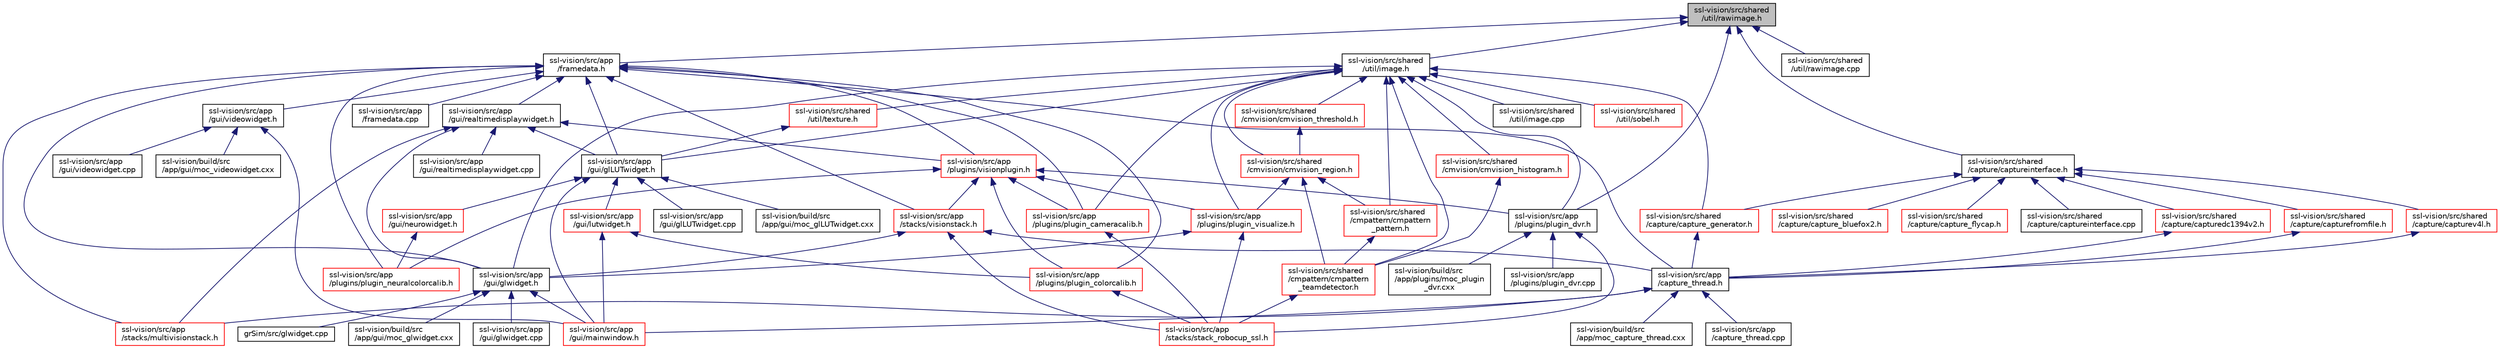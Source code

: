 digraph "ssl-vision/src/shared/util/rawimage.h"
{
 // INTERACTIVE_SVG=YES
  edge [fontname="Helvetica",fontsize="10",labelfontname="Helvetica",labelfontsize="10"];
  node [fontname="Helvetica",fontsize="10",shape=record];
  Node1 [label="ssl-vision/src/shared\l/util/rawimage.h",height=0.2,width=0.4,color="black", fillcolor="grey75", style="filled", fontcolor="black"];
  Node1 -> Node2 [dir="back",color="midnightblue",fontsize="10",style="solid",fontname="Helvetica"];
  Node2 [label="ssl-vision/src/app\l/framedata.h",height=0.2,width=0.4,color="black", fillcolor="white", style="filled",URL="$d7/d97/framedata_8h.html",tooltip="C++ Interface: FrameData. "];
  Node2 -> Node3 [dir="back",color="midnightblue",fontsize="10",style="solid",fontname="Helvetica"];
  Node3 [label="ssl-vision/src/app\l/gui/glLUTwidget.h",height=0.2,width=0.4,color="black", fillcolor="white", style="filled",URL="$d7/da4/gl_l_u_twidget_8h.html",tooltip="C++ Interface: GLLUTWidget. "];
  Node3 -> Node4 [dir="back",color="midnightblue",fontsize="10",style="solid",fontname="Helvetica"];
  Node4 [label="ssl-vision/build/src\l/app/gui/moc_glLUTwidget.cxx",height=0.2,width=0.4,color="black", fillcolor="white", style="filled",URL="$db/dd9/moc__gl_l_u_twidget_8cxx.html"];
  Node3 -> Node5 [dir="back",color="midnightblue",fontsize="10",style="solid",fontname="Helvetica"];
  Node5 [label="ssl-vision/src/app\l/gui/lutwidget.h",height=0.2,width=0.4,color="red", fillcolor="white", style="filled",URL="$d7/d92/lutwidget_8h.html",tooltip="C++ Interface: LUTWidget. "];
  Node5 -> Node6 [dir="back",color="midnightblue",fontsize="10",style="solid",fontname="Helvetica"];
  Node6 [label="ssl-vision/src/app\l/gui/mainwindow.h",height=0.2,width=0.4,color="red", fillcolor="white", style="filled",URL="$d7/d16/ssl-vision_2src_2app_2gui_2mainwindow_8h.html"];
  Node5 -> Node7 [dir="back",color="midnightblue",fontsize="10",style="solid",fontname="Helvetica"];
  Node7 [label="ssl-vision/src/app\l/plugins/plugin_colorcalib.h",height=0.2,width=0.4,color="red", fillcolor="white", style="filled",URL="$da/df9/plugin__colorcalib_8h.html",tooltip="C++ Interface: plugin_colorcalib. "];
  Node7 -> Node8 [dir="back",color="midnightblue",fontsize="10",style="solid",fontname="Helvetica"];
  Node8 [label="ssl-vision/src/app\l/stacks/stack_robocup_ssl.h",height=0.2,width=0.4,color="red", fillcolor="white", style="filled",URL="$d1/d92/stack__robocup__ssl_8h.html",tooltip="C++ Interface: stack_robocup_ssl. "];
  Node3 -> Node6 [dir="back",color="midnightblue",fontsize="10",style="solid",fontname="Helvetica"];
  Node3 -> Node9 [dir="back",color="midnightblue",fontsize="10",style="solid",fontname="Helvetica"];
  Node9 [label="ssl-vision/src/app\l/gui/glLUTwidget.cpp",height=0.2,width=0.4,color="black", fillcolor="white", style="filled",URL="$dc/d57/gl_l_u_twidget_8cpp.html",tooltip="C++ Implementation: GLLUTWidget. "];
  Node3 -> Node10 [dir="back",color="midnightblue",fontsize="10",style="solid",fontname="Helvetica"];
  Node10 [label="ssl-vision/src/app\l/gui/neurowidget.h",height=0.2,width=0.4,color="red", fillcolor="white", style="filled",URL="$da/dad/neurowidget_8h.html",tooltip="C++ Implementation: NeuroWidget. "];
  Node10 -> Node11 [dir="back",color="midnightblue",fontsize="10",style="solid",fontname="Helvetica"];
  Node11 [label="ssl-vision/src/app\l/plugins/plugin_neuralcolorcalib.h",height=0.2,width=0.4,color="red", fillcolor="white", style="filled",URL="$d4/d83/plugin__neuralcolorcalib_8h.html",tooltip="C++ Interface: plugin_neuralcolorcalib. "];
  Node2 -> Node12 [dir="back",color="midnightblue",fontsize="10",style="solid",fontname="Helvetica"];
  Node12 [label="ssl-vision/src/app\l/gui/realtimedisplaywidget.h",height=0.2,width=0.4,color="black", fillcolor="white", style="filled",URL="$d5/df4/realtimedisplaywidget_8h.html",tooltip="C++ Interface: RealTimeDisplayWidget. "];
  Node12 -> Node3 [dir="back",color="midnightblue",fontsize="10",style="solid",fontname="Helvetica"];
  Node12 -> Node13 [dir="back",color="midnightblue",fontsize="10",style="solid",fontname="Helvetica"];
  Node13 [label="ssl-vision/src/app\l/gui/glwidget.h",height=0.2,width=0.4,color="black", fillcolor="white", style="filled",URL="$d8/d94/ssl-vision_2src_2app_2gui_2glwidget_8h.html"];
  Node13 -> Node14 [dir="back",color="midnightblue",fontsize="10",style="solid",fontname="Helvetica"];
  Node14 [label="grSim/src/glwidget.cpp",height=0.2,width=0.4,color="black", fillcolor="white", style="filled",URL="$d2/d51/gr_sim_2src_2glwidget_8cpp.html"];
  Node13 -> Node15 [dir="back",color="midnightblue",fontsize="10",style="solid",fontname="Helvetica"];
  Node15 [label="ssl-vision/build/src\l/app/gui/moc_glwidget.cxx",height=0.2,width=0.4,color="black", fillcolor="white", style="filled",URL="$d9/d85/moc__glwidget_8cxx.html"];
  Node13 -> Node6 [dir="back",color="midnightblue",fontsize="10",style="solid",fontname="Helvetica"];
  Node13 -> Node16 [dir="back",color="midnightblue",fontsize="10",style="solid",fontname="Helvetica"];
  Node16 [label="ssl-vision/src/app\l/gui/glwidget.cpp",height=0.2,width=0.4,color="black", fillcolor="white", style="filled",URL="$dc/d65/ssl-vision_2src_2app_2gui_2glwidget_8cpp.html"];
  Node12 -> Node17 [dir="back",color="midnightblue",fontsize="10",style="solid",fontname="Helvetica"];
  Node17 [label="ssl-vision/src/app\l/plugins/visionplugin.h",height=0.2,width=0.4,color="red", fillcolor="white", style="filled",URL="$d8/de0/visionplugin_8h.html",tooltip="C++ Interface: VisionPlugin. "];
  Node17 -> Node18 [dir="back",color="midnightblue",fontsize="10",style="solid",fontname="Helvetica"];
  Node18 [label="ssl-vision/src/app\l/plugins/plugin_dvr.h",height=0.2,width=0.4,color="black", fillcolor="white", style="filled",URL="$d1/df0/plugin__dvr_8h.html",tooltip="C++ Interface: plugin_dvr. "];
  Node18 -> Node19 [dir="back",color="midnightblue",fontsize="10",style="solid",fontname="Helvetica"];
  Node19 [label="ssl-vision/build/src\l/app/plugins/moc_plugin\l_dvr.cxx",height=0.2,width=0.4,color="black", fillcolor="white", style="filled",URL="$d3/dfa/moc__plugin__dvr_8cxx.html"];
  Node18 -> Node8 [dir="back",color="midnightblue",fontsize="10",style="solid",fontname="Helvetica"];
  Node18 -> Node20 [dir="back",color="midnightblue",fontsize="10",style="solid",fontname="Helvetica"];
  Node20 [label="ssl-vision/src/app\l/plugins/plugin_dvr.cpp",height=0.2,width=0.4,color="black", fillcolor="white", style="filled",URL="$d5/d9e/plugin__dvr_8cpp.html",tooltip="C++ Implementation: plugin_dvr. "];
  Node17 -> Node21 [dir="back",color="midnightblue",fontsize="10",style="solid",fontname="Helvetica"];
  Node21 [label="ssl-vision/src/app\l/stacks/visionstack.h",height=0.2,width=0.4,color="red", fillcolor="white", style="filled",URL="$dc/d5b/visionstack_8h.html",tooltip="C++ Interface: VisionStack. "];
  Node21 -> Node13 [dir="back",color="midnightblue",fontsize="10",style="solid",fontname="Helvetica"];
  Node21 -> Node22 [dir="back",color="midnightblue",fontsize="10",style="solid",fontname="Helvetica"];
  Node22 [label="ssl-vision/src/app\l/capture_thread.h",height=0.2,width=0.4,color="black", fillcolor="white", style="filled",URL="$d9/dcc/capture__thread_8h.html",tooltip="C++ Interface: CaptureThread. "];
  Node22 -> Node6 [dir="back",color="midnightblue",fontsize="10",style="solid",fontname="Helvetica"];
  Node22 -> Node23 [dir="back",color="midnightblue",fontsize="10",style="solid",fontname="Helvetica"];
  Node23 [label="ssl-vision/build/src\l/app/moc_capture_thread.cxx",height=0.2,width=0.4,color="black", fillcolor="white", style="filled",URL="$dd/d98/moc__capture__thread_8cxx.html"];
  Node22 -> Node24 [dir="back",color="midnightblue",fontsize="10",style="solid",fontname="Helvetica"];
  Node24 [label="ssl-vision/src/app\l/stacks/multivisionstack.h",height=0.2,width=0.4,color="red", fillcolor="white", style="filled",URL="$d4/de9/multivisionstack_8h.html",tooltip="C++ Interface: MultiVisionStack. "];
  Node22 -> Node25 [dir="back",color="midnightblue",fontsize="10",style="solid",fontname="Helvetica"];
  Node25 [label="ssl-vision/src/app\l/capture_thread.cpp",height=0.2,width=0.4,color="black", fillcolor="white", style="filled",URL="$d9/d3e/capture__thread_8cpp.html",tooltip="C++ Implementation: CaptureThread. "];
  Node21 -> Node8 [dir="back",color="midnightblue",fontsize="10",style="solid",fontname="Helvetica"];
  Node17 -> Node26 [dir="back",color="midnightblue",fontsize="10",style="solid",fontname="Helvetica"];
  Node26 [label="ssl-vision/src/app\l/plugins/plugin_cameracalib.h",height=0.2,width=0.4,color="red", fillcolor="white", style="filled",URL="$da/d18/plugin__cameracalib_8h.html",tooltip="C++ Interface: plugin_cameracalib. "];
  Node26 -> Node8 [dir="back",color="midnightblue",fontsize="10",style="solid",fontname="Helvetica"];
  Node17 -> Node7 [dir="back",color="midnightblue",fontsize="10",style="solid",fontname="Helvetica"];
  Node17 -> Node11 [dir="back",color="midnightblue",fontsize="10",style="solid",fontname="Helvetica"];
  Node17 -> Node27 [dir="back",color="midnightblue",fontsize="10",style="solid",fontname="Helvetica"];
  Node27 [label="ssl-vision/src/app\l/plugins/plugin_visualize.h",height=0.2,width=0.4,color="red", fillcolor="white", style="filled",URL="$d6/dde/plugin__visualize_8h.html",tooltip="C++ Interface: plugin_visualize. "];
  Node27 -> Node13 [dir="back",color="midnightblue",fontsize="10",style="solid",fontname="Helvetica"];
  Node27 -> Node8 [dir="back",color="midnightblue",fontsize="10",style="solid",fontname="Helvetica"];
  Node12 -> Node24 [dir="back",color="midnightblue",fontsize="10",style="solid",fontname="Helvetica"];
  Node12 -> Node28 [dir="back",color="midnightblue",fontsize="10",style="solid",fontname="Helvetica"];
  Node28 [label="ssl-vision/src/app\l/gui/realtimedisplaywidget.cpp",height=0.2,width=0.4,color="black", fillcolor="white", style="filled",URL="$da/dbf/realtimedisplaywidget_8cpp.html",tooltip="C++ Implementation: RealTimeDisplayWidget. "];
  Node2 -> Node13 [dir="back",color="midnightblue",fontsize="10",style="solid",fontname="Helvetica"];
  Node2 -> Node29 [dir="back",color="midnightblue",fontsize="10",style="solid",fontname="Helvetica"];
  Node29 [label="ssl-vision/src/app\l/gui/videowidget.h",height=0.2,width=0.4,color="black", fillcolor="white", style="filled",URL="$d5/d4d/videowidget_8h.html",tooltip="C++ Interface: VideoWidget. "];
  Node29 -> Node6 [dir="back",color="midnightblue",fontsize="10",style="solid",fontname="Helvetica"];
  Node29 -> Node30 [dir="back",color="midnightblue",fontsize="10",style="solid",fontname="Helvetica"];
  Node30 [label="ssl-vision/build/src\l/app/gui/moc_videowidget.cxx",height=0.2,width=0.4,color="black", fillcolor="white", style="filled",URL="$d3/db9/moc__videowidget_8cxx.html"];
  Node29 -> Node31 [dir="back",color="midnightblue",fontsize="10",style="solid",fontname="Helvetica"];
  Node31 [label="ssl-vision/src/app\l/gui/videowidget.cpp",height=0.2,width=0.4,color="black", fillcolor="white", style="filled",URL="$df/d2a/videowidget_8cpp.html",tooltip="C++ Implementation: VideoWidget. "];
  Node2 -> Node22 [dir="back",color="midnightblue",fontsize="10",style="solid",fontname="Helvetica"];
  Node2 -> Node17 [dir="back",color="midnightblue",fontsize="10",style="solid",fontname="Helvetica"];
  Node2 -> Node24 [dir="back",color="midnightblue",fontsize="10",style="solid",fontname="Helvetica"];
  Node2 -> Node21 [dir="back",color="midnightblue",fontsize="10",style="solid",fontname="Helvetica"];
  Node2 -> Node32 [dir="back",color="midnightblue",fontsize="10",style="solid",fontname="Helvetica"];
  Node32 [label="ssl-vision/src/app\l/framedata.cpp",height=0.2,width=0.4,color="black", fillcolor="white", style="filled",URL="$d2/d5e/framedata_8cpp.html",tooltip="C++ Implementation: FrameData. "];
  Node2 -> Node26 [dir="back",color="midnightblue",fontsize="10",style="solid",fontname="Helvetica"];
  Node2 -> Node7 [dir="back",color="midnightblue",fontsize="10",style="solid",fontname="Helvetica"];
  Node2 -> Node11 [dir="back",color="midnightblue",fontsize="10",style="solid",fontname="Helvetica"];
  Node1 -> Node18 [dir="back",color="midnightblue",fontsize="10",style="solid",fontname="Helvetica"];
  Node1 -> Node33 [dir="back",color="midnightblue",fontsize="10",style="solid",fontname="Helvetica"];
  Node33 [label="ssl-vision/src/shared\l/capture/captureinterface.h",height=0.2,width=0.4,color="black", fillcolor="white", style="filled",URL="$d4/d08/captureinterface_8h.html",tooltip="C++ Implementation: CaptureInterface. "];
  Node33 -> Node34 [dir="back",color="midnightblue",fontsize="10",style="solid",fontname="Helvetica"];
  Node34 [label="ssl-vision/src/shared\l/capture/capture_generator.h",height=0.2,width=0.4,color="red", fillcolor="white", style="filled",URL="$d1/d71/capture__generator_8h.html",tooltip="C++ Interface: CaptureGenerator. "];
  Node34 -> Node22 [dir="back",color="midnightblue",fontsize="10",style="solid",fontname="Helvetica"];
  Node33 -> Node35 [dir="back",color="midnightblue",fontsize="10",style="solid",fontname="Helvetica"];
  Node35 [label="ssl-vision/src/shared\l/capture/capturedc1394v2.h",height=0.2,width=0.4,color="red", fillcolor="white", style="filled",URL="$df/dc3/capturedc1394v2_8h.html",tooltip="C++ Interface: CaptureDC1394v2. "];
  Node35 -> Node22 [dir="back",color="midnightblue",fontsize="10",style="solid",fontname="Helvetica"];
  Node33 -> Node36 [dir="back",color="midnightblue",fontsize="10",style="solid",fontname="Helvetica"];
  Node36 [label="ssl-vision/src/shared\l/capture/capturefromfile.h",height=0.2,width=0.4,color="red", fillcolor="white", style="filled",URL="$dc/d8d/capturefromfile_8h.html",tooltip="C++ Interface: CaptureFromFile. "];
  Node36 -> Node22 [dir="back",color="midnightblue",fontsize="10",style="solid",fontname="Helvetica"];
  Node33 -> Node37 [dir="back",color="midnightblue",fontsize="10",style="solid",fontname="Helvetica"];
  Node37 [label="ssl-vision/src/shared\l/capture/capturev4l.h",height=0.2,width=0.4,color="red", fillcolor="white", style="filled",URL="$d9/df3/capturev4l_8h.html",tooltip="C++ Interface: CaptureV4L. "];
  Node37 -> Node22 [dir="back",color="midnightblue",fontsize="10",style="solid",fontname="Helvetica"];
  Node33 -> Node38 [dir="back",color="midnightblue",fontsize="10",style="solid",fontname="Helvetica"];
  Node38 [label="ssl-vision/src/shared\l/capture/capture_bluefox2.h",height=0.2,width=0.4,color="red", fillcolor="white", style="filled",URL="$dd/d5d/capture__bluefox2_8h.html",tooltip="C++ Interface: CaptureBlueFox2. "];
  Node33 -> Node39 [dir="back",color="midnightblue",fontsize="10",style="solid",fontname="Helvetica"];
  Node39 [label="ssl-vision/src/shared\l/capture/capture_flycap.h",height=0.2,width=0.4,color="red", fillcolor="white", style="filled",URL="$d5/d92/capture__flycap_8h.html",tooltip="C++ Interface: CaptureFlycap. "];
  Node33 -> Node40 [dir="back",color="midnightblue",fontsize="10",style="solid",fontname="Helvetica"];
  Node40 [label="ssl-vision/src/shared\l/capture/captureinterface.cpp",height=0.2,width=0.4,color="black", fillcolor="white", style="filled",URL="$d0/d36/captureinterface_8cpp.html"];
  Node1 -> Node41 [dir="back",color="midnightblue",fontsize="10",style="solid",fontname="Helvetica"];
  Node41 [label="ssl-vision/src/shared\l/util/image.h",height=0.2,width=0.4,color="black", fillcolor="white", style="filled",URL="$d5/db2/image_8h.html",tooltip="C++ Interface: Image. "];
  Node41 -> Node3 [dir="back",color="midnightblue",fontsize="10",style="solid",fontname="Helvetica"];
  Node41 -> Node13 [dir="back",color="midnightblue",fontsize="10",style="solid",fontname="Helvetica"];
  Node41 -> Node18 [dir="back",color="midnightblue",fontsize="10",style="solid",fontname="Helvetica"];
  Node41 -> Node34 [dir="back",color="midnightblue",fontsize="10",style="solid",fontname="Helvetica"];
  Node41 -> Node42 [dir="back",color="midnightblue",fontsize="10",style="solid",fontname="Helvetica"];
  Node42 [label="ssl-vision/src/shared\l/cmpattern/cmpattern\l_teamdetector.h",height=0.2,width=0.4,color="red", fillcolor="white", style="filled",URL="$dc/d90/cmpattern__teamdetector_8h.html",tooltip="C++ Interface: teamdetector. "];
  Node42 -> Node8 [dir="back",color="midnightblue",fontsize="10",style="solid",fontname="Helvetica"];
  Node41 -> Node43 [dir="back",color="midnightblue",fontsize="10",style="solid",fontname="Helvetica"];
  Node43 [label="ssl-vision/src/shared\l/cmpattern/cmpattern\l_pattern.h",height=0.2,width=0.4,color="red", fillcolor="white", style="filled",URL="$de/dec/cmpattern__pattern_8h.html",tooltip="C++ Interface: pattern. "];
  Node43 -> Node42 [dir="back",color="midnightblue",fontsize="10",style="solid",fontname="Helvetica"];
  Node41 -> Node26 [dir="back",color="midnightblue",fontsize="10",style="solid",fontname="Helvetica"];
  Node41 -> Node27 [dir="back",color="midnightblue",fontsize="10",style="solid",fontname="Helvetica"];
  Node41 -> Node44 [dir="back",color="midnightblue",fontsize="10",style="solid",fontname="Helvetica"];
  Node44 [label="ssl-vision/src/shared\l/cmvision/cmvision_histogram.h",height=0.2,width=0.4,color="red", fillcolor="white", style="filled",URL="$d0/d34/cmvision__histogram_8h.html",tooltip="C++ Interface: cmvision_histogram. "];
  Node44 -> Node42 [dir="back",color="midnightblue",fontsize="10",style="solid",fontname="Helvetica"];
  Node41 -> Node45 [dir="back",color="midnightblue",fontsize="10",style="solid",fontname="Helvetica"];
  Node45 [label="ssl-vision/src/shared\l/cmvision/cmvision_region.h",height=0.2,width=0.4,color="red", fillcolor="white", style="filled",URL="$d4/df1/cmvision__region_8h.html",tooltip="C++ Interface: cmvision_region. "];
  Node45 -> Node43 [dir="back",color="midnightblue",fontsize="10",style="solid",fontname="Helvetica"];
  Node45 -> Node42 [dir="back",color="midnightblue",fontsize="10",style="solid",fontname="Helvetica"];
  Node45 -> Node27 [dir="back",color="midnightblue",fontsize="10",style="solid",fontname="Helvetica"];
  Node41 -> Node46 [dir="back",color="midnightblue",fontsize="10",style="solid",fontname="Helvetica"];
  Node46 [label="ssl-vision/src/shared\l/cmvision/cmvision_threshold.h",height=0.2,width=0.4,color="red", fillcolor="white", style="filled",URL="$de/df1/cmvision__threshold_8h.html",tooltip="C++ Interface: cmvision_threshold. "];
  Node46 -> Node45 [dir="back",color="midnightblue",fontsize="10",style="solid",fontname="Helvetica"];
  Node41 -> Node47 [dir="back",color="midnightblue",fontsize="10",style="solid",fontname="Helvetica"];
  Node47 [label="ssl-vision/src/shared\l/util/image.cpp",height=0.2,width=0.4,color="black", fillcolor="white", style="filled",URL="$db/d11/image_8cpp.html",tooltip="C++ Implementation: Image. "];
  Node41 -> Node48 [dir="back",color="midnightblue",fontsize="10",style="solid",fontname="Helvetica"];
  Node48 [label="ssl-vision/src/shared\l/util/sobel.h",height=0.2,width=0.4,color="red", fillcolor="white", style="filled",URL="$d2/d47/sobel_8h.html",tooltip="Some functions for edge detection. "];
  Node41 -> Node49 [dir="back",color="midnightblue",fontsize="10",style="solid",fontname="Helvetica"];
  Node49 [label="ssl-vision/src/shared\l/util/texture.h",height=0.2,width=0.4,color="red", fillcolor="white", style="filled",URL="$df/dba/texture_8h.html",tooltip="C++ Interface: glTexture. "];
  Node49 -> Node3 [dir="back",color="midnightblue",fontsize="10",style="solid",fontname="Helvetica"];
  Node1 -> Node50 [dir="back",color="midnightblue",fontsize="10",style="solid",fontname="Helvetica"];
  Node50 [label="ssl-vision/src/shared\l/util/rawimage.cpp",height=0.2,width=0.4,color="black", fillcolor="white", style="filled",URL="$d2/d6b/rawimage_8cpp.html",tooltip="C++ Implementation: RawImage. "];
}
